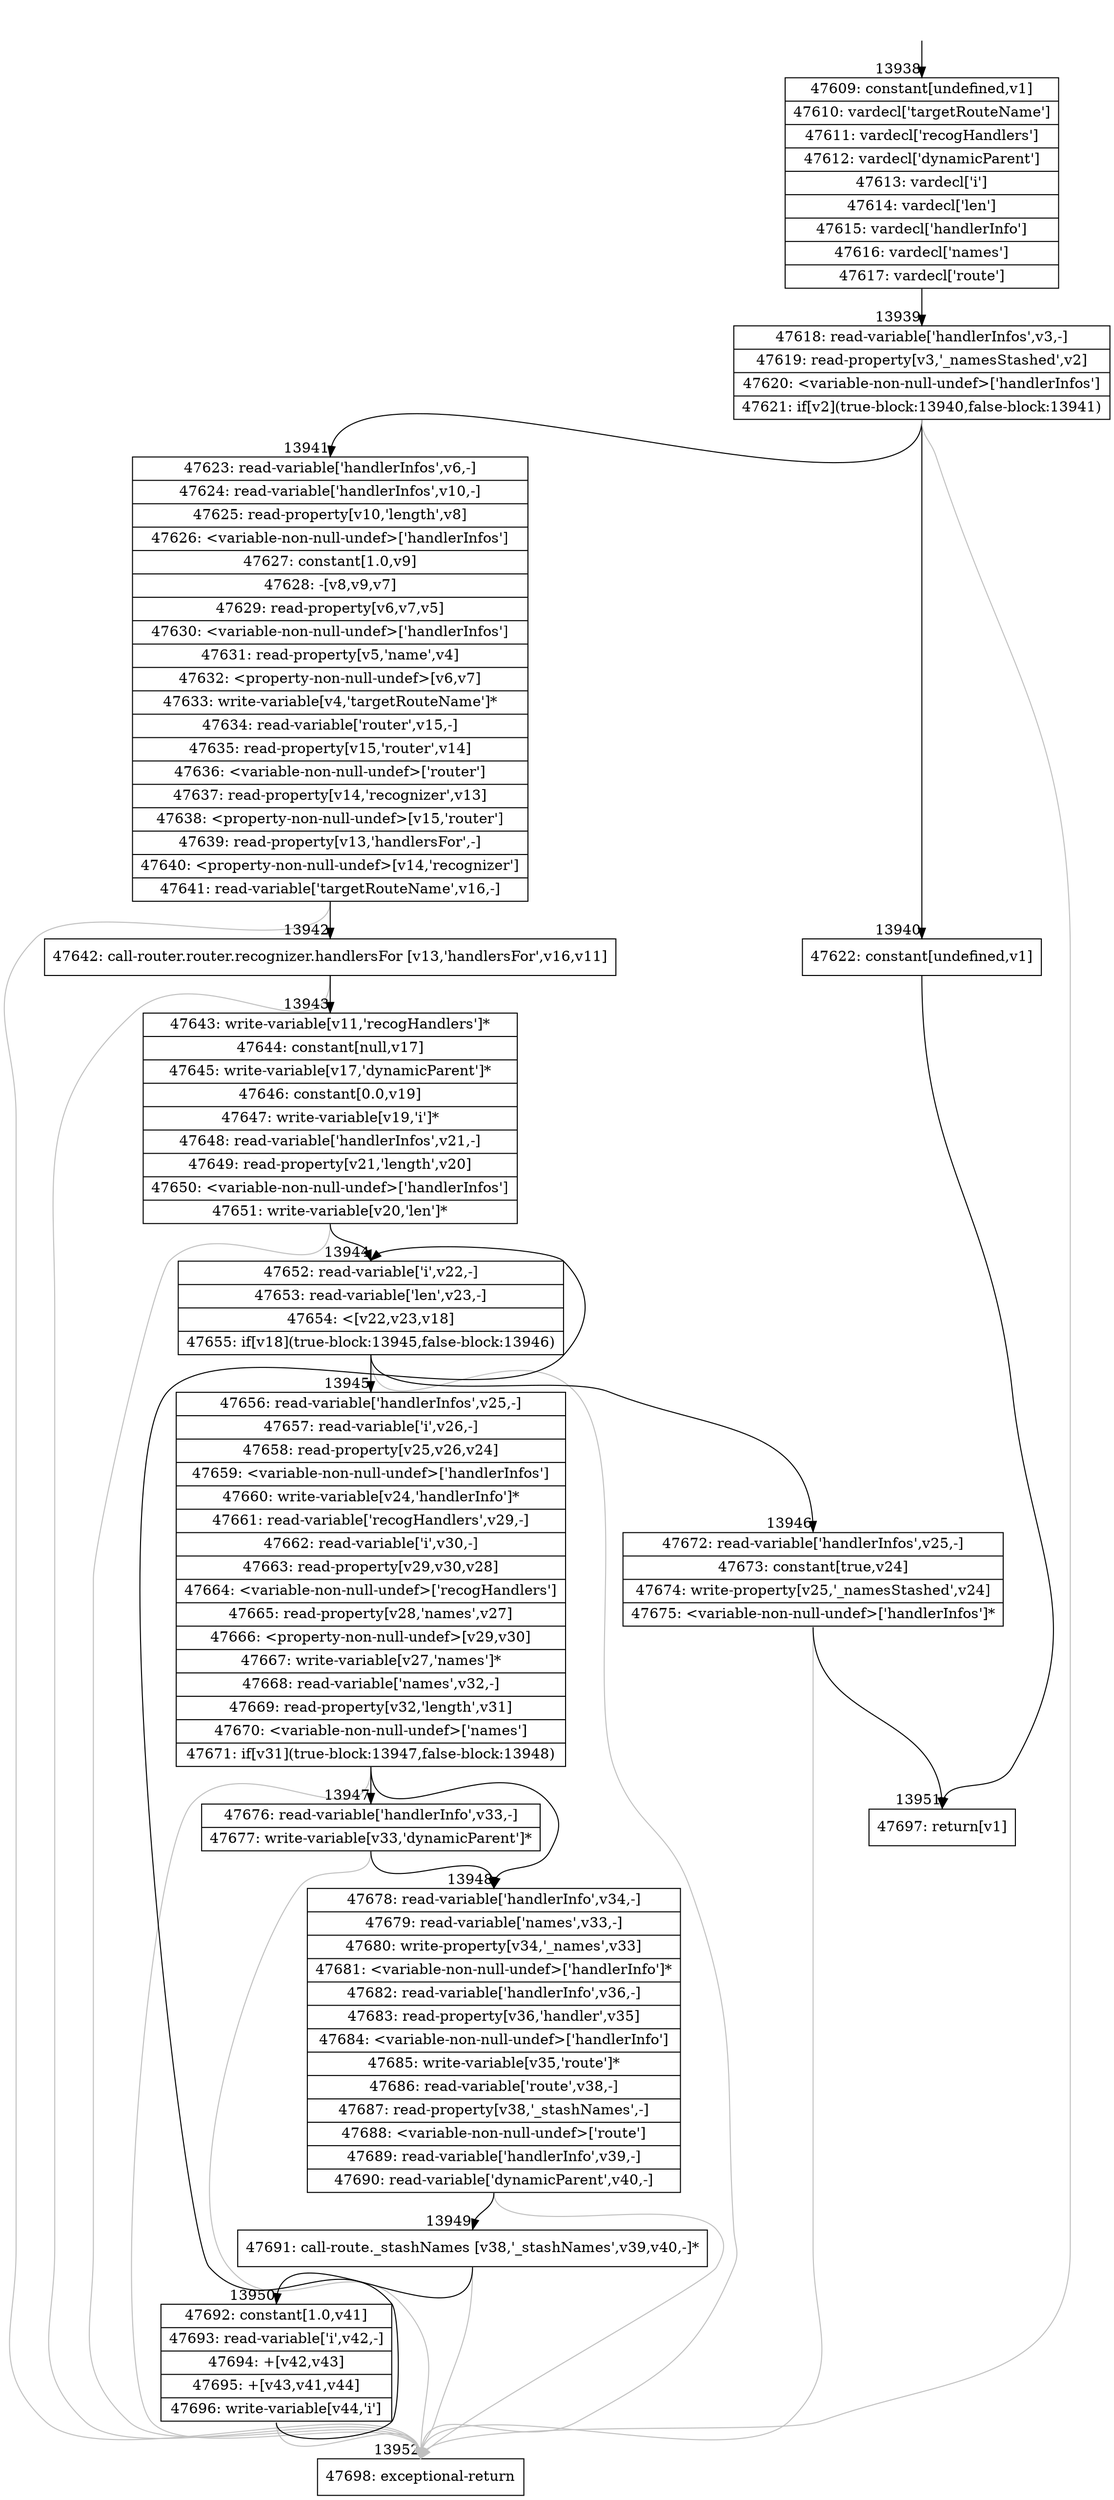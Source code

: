 digraph {
rankdir="TD"
BB_entry1152[shape=none,label=""];
BB_entry1152 -> BB13938 [tailport=s, headport=n, headlabel="    13938"]
BB13938 [shape=record label="{47609: constant[undefined,v1]|47610: vardecl['targetRouteName']|47611: vardecl['recogHandlers']|47612: vardecl['dynamicParent']|47613: vardecl['i']|47614: vardecl['len']|47615: vardecl['handlerInfo']|47616: vardecl['names']|47617: vardecl['route']}" ] 
BB13938 -> BB13939 [tailport=s, headport=n, headlabel="      13939"]
BB13939 [shape=record label="{47618: read-variable['handlerInfos',v3,-]|47619: read-property[v3,'_namesStashed',v2]|47620: \<variable-non-null-undef\>['handlerInfos']|47621: if[v2](true-block:13940,false-block:13941)}" ] 
BB13939 -> BB13940 [tailport=s, headport=n, headlabel="      13940"]
BB13939 -> BB13941 [tailport=s, headport=n, headlabel="      13941"]
BB13939 -> BB13952 [tailport=s, headport=n, color=gray, headlabel="      13952"]
BB13940 [shape=record label="{47622: constant[undefined,v1]}" ] 
BB13940 -> BB13951 [tailport=s, headport=n, headlabel="      13951"]
BB13941 [shape=record label="{47623: read-variable['handlerInfos',v6,-]|47624: read-variable['handlerInfos',v10,-]|47625: read-property[v10,'length',v8]|47626: \<variable-non-null-undef\>['handlerInfos']|47627: constant[1.0,v9]|47628: -[v8,v9,v7]|47629: read-property[v6,v7,v5]|47630: \<variable-non-null-undef\>['handlerInfos']|47631: read-property[v5,'name',v4]|47632: \<property-non-null-undef\>[v6,v7]|47633: write-variable[v4,'targetRouteName']*|47634: read-variable['router',v15,-]|47635: read-property[v15,'router',v14]|47636: \<variable-non-null-undef\>['router']|47637: read-property[v14,'recognizer',v13]|47638: \<property-non-null-undef\>[v15,'router']|47639: read-property[v13,'handlersFor',-]|47640: \<property-non-null-undef\>[v14,'recognizer']|47641: read-variable['targetRouteName',v16,-]}" ] 
BB13941 -> BB13942 [tailport=s, headport=n, headlabel="      13942"]
BB13941 -> BB13952 [tailport=s, headport=n, color=gray]
BB13942 [shape=record label="{47642: call-router.router.recognizer.handlersFor [v13,'handlersFor',v16,v11]}" ] 
BB13942 -> BB13943 [tailport=s, headport=n, headlabel="      13943"]
BB13942 -> BB13952 [tailport=s, headport=n, color=gray]
BB13943 [shape=record label="{47643: write-variable[v11,'recogHandlers']*|47644: constant[null,v17]|47645: write-variable[v17,'dynamicParent']*|47646: constant[0.0,v19]|47647: write-variable[v19,'i']*|47648: read-variable['handlerInfos',v21,-]|47649: read-property[v21,'length',v20]|47650: \<variable-non-null-undef\>['handlerInfos']|47651: write-variable[v20,'len']*}" ] 
BB13943 -> BB13944 [tailport=s, headport=n, headlabel="      13944"]
BB13943 -> BB13952 [tailport=s, headport=n, color=gray]
BB13944 [shape=record label="{47652: read-variable['i',v22,-]|47653: read-variable['len',v23,-]|47654: \<[v22,v23,v18]|47655: if[v18](true-block:13945,false-block:13946)}" ] 
BB13944 -> BB13945 [tailport=s, headport=n, headlabel="      13945"]
BB13944 -> BB13946 [tailport=s, headport=n, headlabel="      13946"]
BB13944 -> BB13952 [tailport=s, headport=n, color=gray]
BB13945 [shape=record label="{47656: read-variable['handlerInfos',v25,-]|47657: read-variable['i',v26,-]|47658: read-property[v25,v26,v24]|47659: \<variable-non-null-undef\>['handlerInfos']|47660: write-variable[v24,'handlerInfo']*|47661: read-variable['recogHandlers',v29,-]|47662: read-variable['i',v30,-]|47663: read-property[v29,v30,v28]|47664: \<variable-non-null-undef\>['recogHandlers']|47665: read-property[v28,'names',v27]|47666: \<property-non-null-undef\>[v29,v30]|47667: write-variable[v27,'names']*|47668: read-variable['names',v32,-]|47669: read-property[v32,'length',v31]|47670: \<variable-non-null-undef\>['names']|47671: if[v31](true-block:13947,false-block:13948)}" ] 
BB13945 -> BB13947 [tailport=s, headport=n, headlabel="      13947"]
BB13945 -> BB13948 [tailport=s, headport=n, headlabel="      13948"]
BB13945 -> BB13952 [tailport=s, headport=n, color=gray]
BB13946 [shape=record label="{47672: read-variable['handlerInfos',v25,-]|47673: constant[true,v24]|47674: write-property[v25,'_namesStashed',v24]|47675: \<variable-non-null-undef\>['handlerInfos']*}" ] 
BB13946 -> BB13951 [tailport=s, headport=n]
BB13946 -> BB13952 [tailport=s, headport=n, color=gray]
BB13947 [shape=record label="{47676: read-variable['handlerInfo',v33,-]|47677: write-variable[v33,'dynamicParent']*}" ] 
BB13947 -> BB13948 [tailport=s, headport=n]
BB13947 -> BB13952 [tailport=s, headport=n, color=gray]
BB13948 [shape=record label="{47678: read-variable['handlerInfo',v34,-]|47679: read-variable['names',v33,-]|47680: write-property[v34,'_names',v33]|47681: \<variable-non-null-undef\>['handlerInfo']*|47682: read-variable['handlerInfo',v36,-]|47683: read-property[v36,'handler',v35]|47684: \<variable-non-null-undef\>['handlerInfo']|47685: write-variable[v35,'route']*|47686: read-variable['route',v38,-]|47687: read-property[v38,'_stashNames',-]|47688: \<variable-non-null-undef\>['route']|47689: read-variable['handlerInfo',v39,-]|47690: read-variable['dynamicParent',v40,-]}" ] 
BB13948 -> BB13949 [tailport=s, headport=n, headlabel="      13949"]
BB13948 -> BB13952 [tailport=s, headport=n, color=gray]
BB13949 [shape=record label="{47691: call-route._stashNames [v38,'_stashNames',v39,v40,-]*}" ] 
BB13949 -> BB13950 [tailport=s, headport=n, headlabel="      13950"]
BB13949 -> BB13952 [tailport=s, headport=n, color=gray]
BB13950 [shape=record label="{47692: constant[1.0,v41]|47693: read-variable['i',v42,-]|47694: +[v42,v43]|47695: +[v43,v41,v44]|47696: write-variable[v44,'i']}" ] 
BB13950 -> BB13944 [tailport=s, headport=n]
BB13950 -> BB13952 [tailport=s, headport=n, color=gray]
BB13951 [shape=record label="{47697: return[v1]}" ] 
BB13952 [shape=record label="{47698: exceptional-return}" ] 
//#$~ 25683
}
